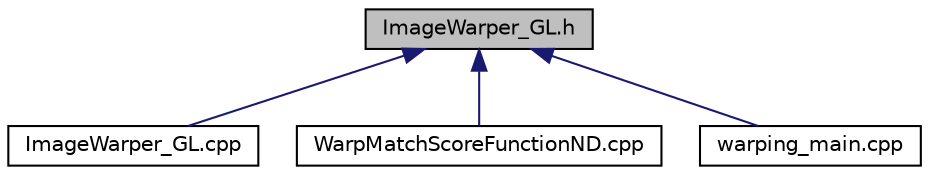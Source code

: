 digraph "ImageWarper_GL.h"
{
  edge [fontname="Helvetica",fontsize="10",labelfontname="Helvetica",labelfontsize="10"];
  node [fontname="Helvetica",fontsize="10",shape=record];
  Node1 [label="ImageWarper_GL.h",height=0.2,width=0.4,color="black", fillcolor="grey75", style="filled", fontcolor="black"];
  Node1 -> Node2 [dir="back",color="midnightblue",fontsize="10",style="solid",fontname="Helvetica"];
  Node2 [label="ImageWarper_GL.cpp",height=0.2,width=0.4,color="black", fillcolor="white", style="filled",URL="$ImageWarper__GL_8cpp.html"];
  Node1 -> Node3 [dir="back",color="midnightblue",fontsize="10",style="solid",fontname="Helvetica"];
  Node3 [label="WarpMatchScoreFunctionND.cpp",height=0.2,width=0.4,color="black", fillcolor="white", style="filled",URL="$WarpMatchScoreFunctionND_8cpp.html"];
  Node1 -> Node4 [dir="back",color="midnightblue",fontsize="10",style="solid",fontname="Helvetica"];
  Node4 [label="warping_main.cpp",height=0.2,width=0.4,color="black", fillcolor="white", style="filled",URL="$warping__main_8cpp.html"];
}
